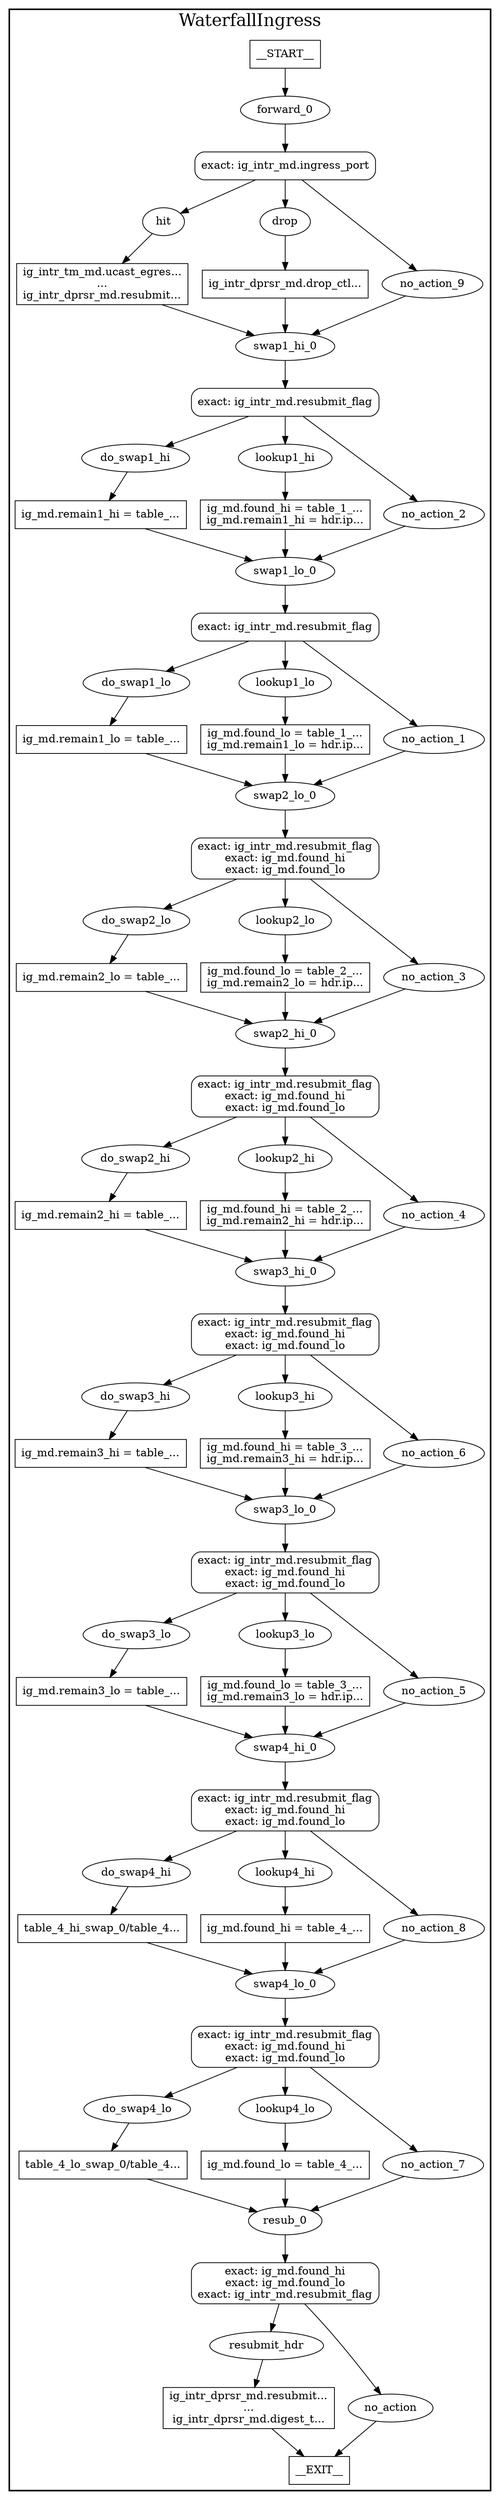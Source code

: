 digraph WaterfallIngress {
subgraph cluster {
graph [
fontsize="22pt", label=WaterfallIngress, style=bold];
0[label=__START__, margin="", shape=rectangle, style=solid];
1[label=__EXIT__, margin="", shape=rectangle, style=solid];
2[label=forward_0, margin="", shape=ellipse, style=solid];
3[label="exact: ig_intr_md.ingress_port\n", margin="", shape=rectangle, style=rounded];
4[label=hit, margin="", shape=ellipse, style=solid];
5[label="ig_intr_tm_md.ucast_egres...\n...\nig_intr_dprsr_md.resubmit...", margin="", shape=rectangle, style=solid];
6[label=drop, margin="", shape=ellipse, style=solid];
7[label="ig_intr_dprsr_md.drop_ctl...", margin="", shape=rectangle, style=solid];
8[label=no_action_9, margin="", shape=ellipse, style=solid];
9[label=swap1_hi_0, margin="", shape=ellipse, style=solid];
10[label="exact: ig_intr_md.resubmit_flag\n", margin="", shape=rectangle, style=rounded];
11[label=do_swap1_hi, margin="", shape=ellipse, style=solid];
12[label="ig_md.remain1_hi = table_...", margin="", shape=rectangle, style=solid];
13[label=lookup1_hi, margin="", shape=ellipse, style=solid];
14[label="ig_md.found_hi = table_1_...\nig_md.remain1_hi = hdr.ip...", margin="", shape=rectangle, style=solid];
15[label=no_action_2, margin="", shape=ellipse, style=solid];
16[label=swap1_lo_0, margin="", shape=ellipse, style=solid];
17[label="exact: ig_intr_md.resubmit_flag\n", margin="", shape=rectangle, style=rounded];
18[label=do_swap1_lo, margin="", shape=ellipse, style=solid];
19[label="ig_md.remain1_lo = table_...", margin="", shape=rectangle, style=solid];
20[label=lookup1_lo, margin="", shape=ellipse, style=solid];
21[label="ig_md.found_lo = table_1_...\nig_md.remain1_lo = hdr.ip...", margin="", shape=rectangle, style=solid];
22[label=no_action_1, margin="", shape=ellipse, style=solid];
23[label=swap2_lo_0, margin="", shape=ellipse, style=solid];
24[label="exact: ig_intr_md.resubmit_flag\nexact: ig_md.found_hi\nexact: ig_md.found_lo\n", margin="", shape=rectangle, style=rounded];
25[label=do_swap2_lo, margin="", shape=ellipse, style=solid];
26[label="ig_md.remain2_lo = table_...", margin="", shape=rectangle, style=solid];
27[label=lookup2_lo, margin="", shape=ellipse, style=solid];
28[label="ig_md.found_lo = table_2_...\nig_md.remain2_lo = hdr.ip...", margin="", shape=rectangle, style=solid];
29[label=no_action_3, margin="", shape=ellipse, style=solid];
30[label=swap2_hi_0, margin="", shape=ellipse, style=solid];
31[label="exact: ig_intr_md.resubmit_flag\nexact: ig_md.found_hi\nexact: ig_md.found_lo\n", margin="", shape=rectangle, style=rounded];
32[label=do_swap2_hi, margin="", shape=ellipse, style=solid];
33[label="ig_md.remain2_hi = table_...", margin="", shape=rectangle, style=solid];
34[label=lookup2_hi, margin="", shape=ellipse, style=solid];
35[label="ig_md.found_hi = table_2_...\nig_md.remain2_hi = hdr.ip...", margin="", shape=rectangle, style=solid];
36[label=no_action_4, margin="", shape=ellipse, style=solid];
37[label=swap3_hi_0, margin="", shape=ellipse, style=solid];
38[label="exact: ig_intr_md.resubmit_flag\nexact: ig_md.found_hi\nexact: ig_md.found_lo\n", margin="", shape=rectangle, style=rounded];
39[label=do_swap3_hi, margin="", shape=ellipse, style=solid];
40[label="ig_md.remain3_hi = table_...", margin="", shape=rectangle, style=solid];
41[label=lookup3_hi, margin="", shape=ellipse, style=solid];
42[label="ig_md.found_hi = table_3_...\nig_md.remain3_hi = hdr.ip...", margin="", shape=rectangle, style=solid];
43[label=no_action_6, margin="", shape=ellipse, style=solid];
44[label=swap3_lo_0, margin="", shape=ellipse, style=solid];
45[label="exact: ig_intr_md.resubmit_flag\nexact: ig_md.found_hi\nexact: ig_md.found_lo\n", margin="", shape=rectangle, style=rounded];
46[label=do_swap3_lo, margin="", shape=ellipse, style=solid];
47[label="ig_md.remain3_lo = table_...", margin="", shape=rectangle, style=solid];
48[label=lookup3_lo, margin="", shape=ellipse, style=solid];
49[label="ig_md.found_lo = table_3_...\nig_md.remain3_lo = hdr.ip...", margin="", shape=rectangle, style=solid];
50[label=no_action_5, margin="", shape=ellipse, style=solid];
51[label=swap4_hi_0, margin="", shape=ellipse, style=solid];
52[label="exact: ig_intr_md.resubmit_flag\nexact: ig_md.found_hi\nexact: ig_md.found_lo\n", margin="", shape=rectangle, style=rounded];
53[label=do_swap4_hi, margin="", shape=ellipse, style=solid];
54[label="table_4_hi_swap_0/table_4...", margin="", shape=rectangle, style=solid];
55[label=lookup4_hi, margin="", shape=ellipse, style=solid];
56[label="ig_md.found_hi = table_4_...", margin="", shape=rectangle, style=solid];
57[label=no_action_8, margin="", shape=ellipse, style=solid];
58[label=swap4_lo_0, margin="", shape=ellipse, style=solid];
59[label="exact: ig_intr_md.resubmit_flag\nexact: ig_md.found_hi\nexact: ig_md.found_lo\n", margin="", shape=rectangle, style=rounded];
60[label=do_swap4_lo, margin="", shape=ellipse, style=solid];
61[label="table_4_lo_swap_0/table_4...", margin="", shape=rectangle, style=solid];
62[label=lookup4_lo, margin="", shape=ellipse, style=solid];
63[label="ig_md.found_lo = table_4_...", margin="", shape=rectangle, style=solid];
64[label=no_action_7, margin="", shape=ellipse, style=solid];
65[label=resub_0, margin="", shape=ellipse, style=solid];
66[label="exact: ig_md.found_hi\nexact: ig_md.found_lo\nexact: ig_intr_md.resubmit_flag\n", margin="", shape=rectangle, style=rounded];
67[label=resubmit_hdr, margin="", shape=ellipse, style=solid];
68[label="ig_intr_dprsr_md.resubmit...\n...\nig_intr_dprsr_md.digest_t...", margin="", shape=rectangle, style=solid];
69[label=no_action, margin="", shape=ellipse, style=solid];
0 -> 2[label=""];
2 -> 3[label=""];
3 -> 4[label=""];
3 -> 6[label=""];
3 -> 8[label=""];
4 -> 5[label=""];
5 -> 9[label=""];
6 -> 7[label=""];
7 -> 9[label=""];
8 -> 9[label=""];
9 -> 10[label=""];
10 -> 11[label=""];
10 -> 13[label=""];
10 -> 15[label=""];
11 -> 12[label=""];
12 -> 16[label=""];
13 -> 14[label=""];
14 -> 16[label=""];
15 -> 16[label=""];
16 -> 17[label=""];
17 -> 18[label=""];
17 -> 20[label=""];
17 -> 22[label=""];
18 -> 19[label=""];
19 -> 23[label=""];
20 -> 21[label=""];
21 -> 23[label=""];
22 -> 23[label=""];
23 -> 24[label=""];
24 -> 25[label=""];
24 -> 27[label=""];
24 -> 29[label=""];
25 -> 26[label=""];
26 -> 30[label=""];
27 -> 28[label=""];
28 -> 30[label=""];
29 -> 30[label=""];
30 -> 31[label=""];
31 -> 32[label=""];
31 -> 34[label=""];
31 -> 36[label=""];
32 -> 33[label=""];
33 -> 37[label=""];
34 -> 35[label=""];
35 -> 37[label=""];
36 -> 37[label=""];
37 -> 38[label=""];
38 -> 39[label=""];
38 -> 41[label=""];
38 -> 43[label=""];
39 -> 40[label=""];
40 -> 44[label=""];
41 -> 42[label=""];
42 -> 44[label=""];
43 -> 44[label=""];
44 -> 45[label=""];
45 -> 46[label=""];
45 -> 48[label=""];
45 -> 50[label=""];
46 -> 47[label=""];
47 -> 51[label=""];
48 -> 49[label=""];
49 -> 51[label=""];
50 -> 51[label=""];
51 -> 52[label=""];
52 -> 53[label=""];
52 -> 55[label=""];
52 -> 57[label=""];
53 -> 54[label=""];
54 -> 58[label=""];
55 -> 56[label=""];
56 -> 58[label=""];
57 -> 58[label=""];
58 -> 59[label=""];
59 -> 60[label=""];
59 -> 62[label=""];
59 -> 64[label=""];
60 -> 61[label=""];
61 -> 65[label=""];
62 -> 63[label=""];
63 -> 65[label=""];
64 -> 65[label=""];
65 -> 66[label=""];
66 -> 67[label=""];
66 -> 69[label=""];
67 -> 68[label=""];
68 -> 1[label=""];
69 -> 1[label=""];
}
}
